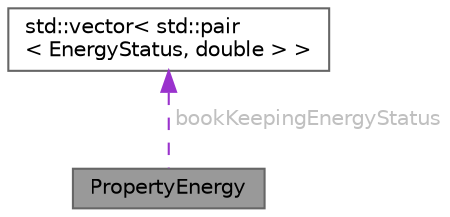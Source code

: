 digraph "PropertyEnergy"
{
 // LATEX_PDF_SIZE
  bgcolor="transparent";
  edge [fontname=Helvetica,fontsize=10,labelfontname=Helvetica,labelfontsize=10];
  node [fontname=Helvetica,fontsize=10,shape=box,height=0.2,width=0.4];
  Node1 [id="Node000001",label="PropertyEnergy",height=0.2,width=0.4,color="gray40", fillcolor="grey60", style="filled", fontcolor="black",tooltip=" "];
  Node2 -> Node1 [id="edge1_Node000001_Node000002",dir="back",color="darkorchid3",style="dashed",tooltip=" ",label=" bookKeepingEnergyStatus",fontcolor="grey" ];
  Node2 [id="Node000002",label="std::vector\< std::pair\l\< EnergyStatus, double \> \>",height=0.2,width=0.4,color="gray40", fillcolor="white", style="filled",tooltip=" "];
}
